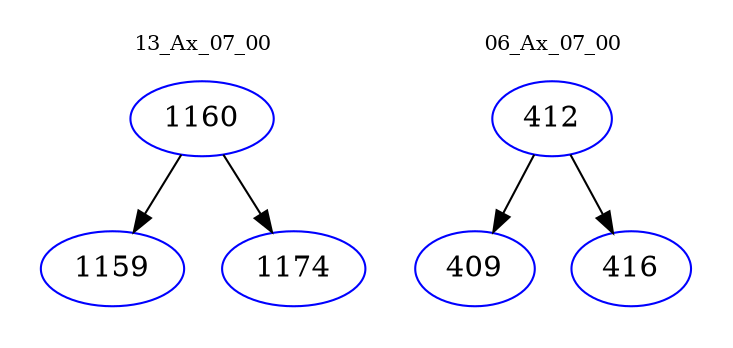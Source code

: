 digraph{
subgraph cluster_0 {
color = white
label = "13_Ax_07_00";
fontsize=10;
T0_1160 [label="1160", color="blue"]
T0_1160 -> T0_1159 [color="black"]
T0_1159 [label="1159", color="blue"]
T0_1160 -> T0_1174 [color="black"]
T0_1174 [label="1174", color="blue"]
}
subgraph cluster_1 {
color = white
label = "06_Ax_07_00";
fontsize=10;
T1_412 [label="412", color="blue"]
T1_412 -> T1_409 [color="black"]
T1_409 [label="409", color="blue"]
T1_412 -> T1_416 [color="black"]
T1_416 [label="416", color="blue"]
}
}
